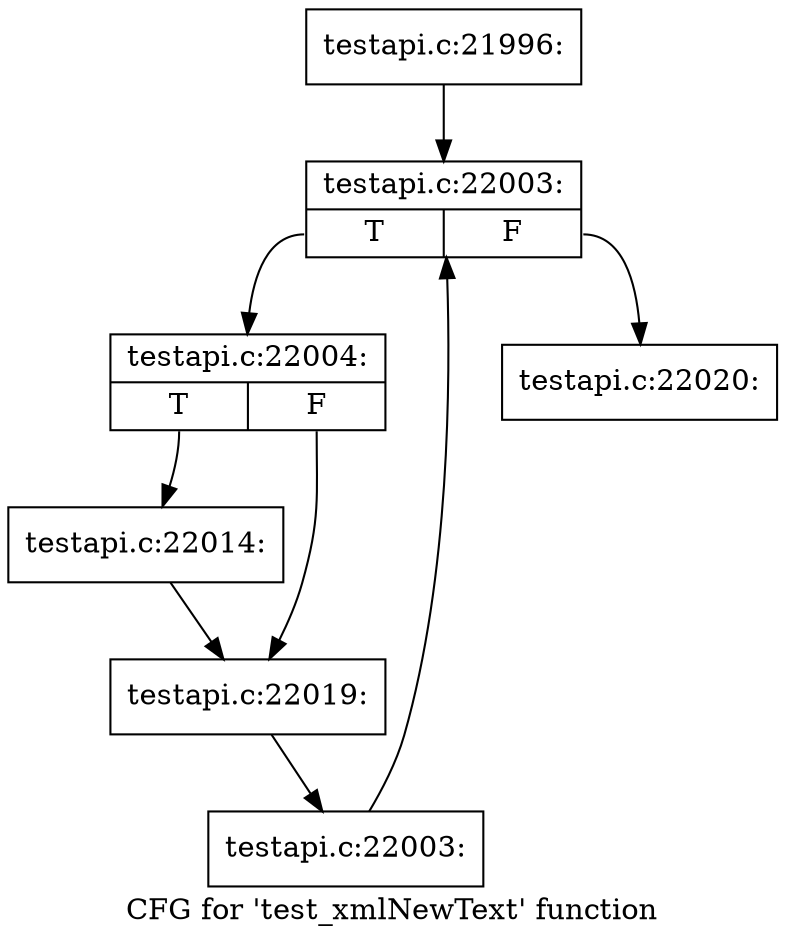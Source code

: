 digraph "CFG for 'test_xmlNewText' function" {
	label="CFG for 'test_xmlNewText' function";

	Node0x4cbfa00 [shape=record,label="{testapi.c:21996:}"];
	Node0x4cbfa00 -> Node0x4ccb630;
	Node0x4ccb630 [shape=record,label="{testapi.c:22003:|{<s0>T|<s1>F}}"];
	Node0x4ccb630:s0 -> Node0x4ccb910;
	Node0x4ccb630:s1 -> Node0x4ccb490;
	Node0x4ccb910 [shape=record,label="{testapi.c:22004:|{<s0>T|<s1>F}}"];
	Node0x4ccb910:s0 -> Node0x4ccc860;
	Node0x4ccb910:s1 -> Node0x4ccc8b0;
	Node0x4ccc860 [shape=record,label="{testapi.c:22014:}"];
	Node0x4ccc860 -> Node0x4ccc8b0;
	Node0x4ccc8b0 [shape=record,label="{testapi.c:22019:}"];
	Node0x4ccc8b0 -> Node0x4ccb880;
	Node0x4ccb880 [shape=record,label="{testapi.c:22003:}"];
	Node0x4ccb880 -> Node0x4ccb630;
	Node0x4ccb490 [shape=record,label="{testapi.c:22020:}"];
}

